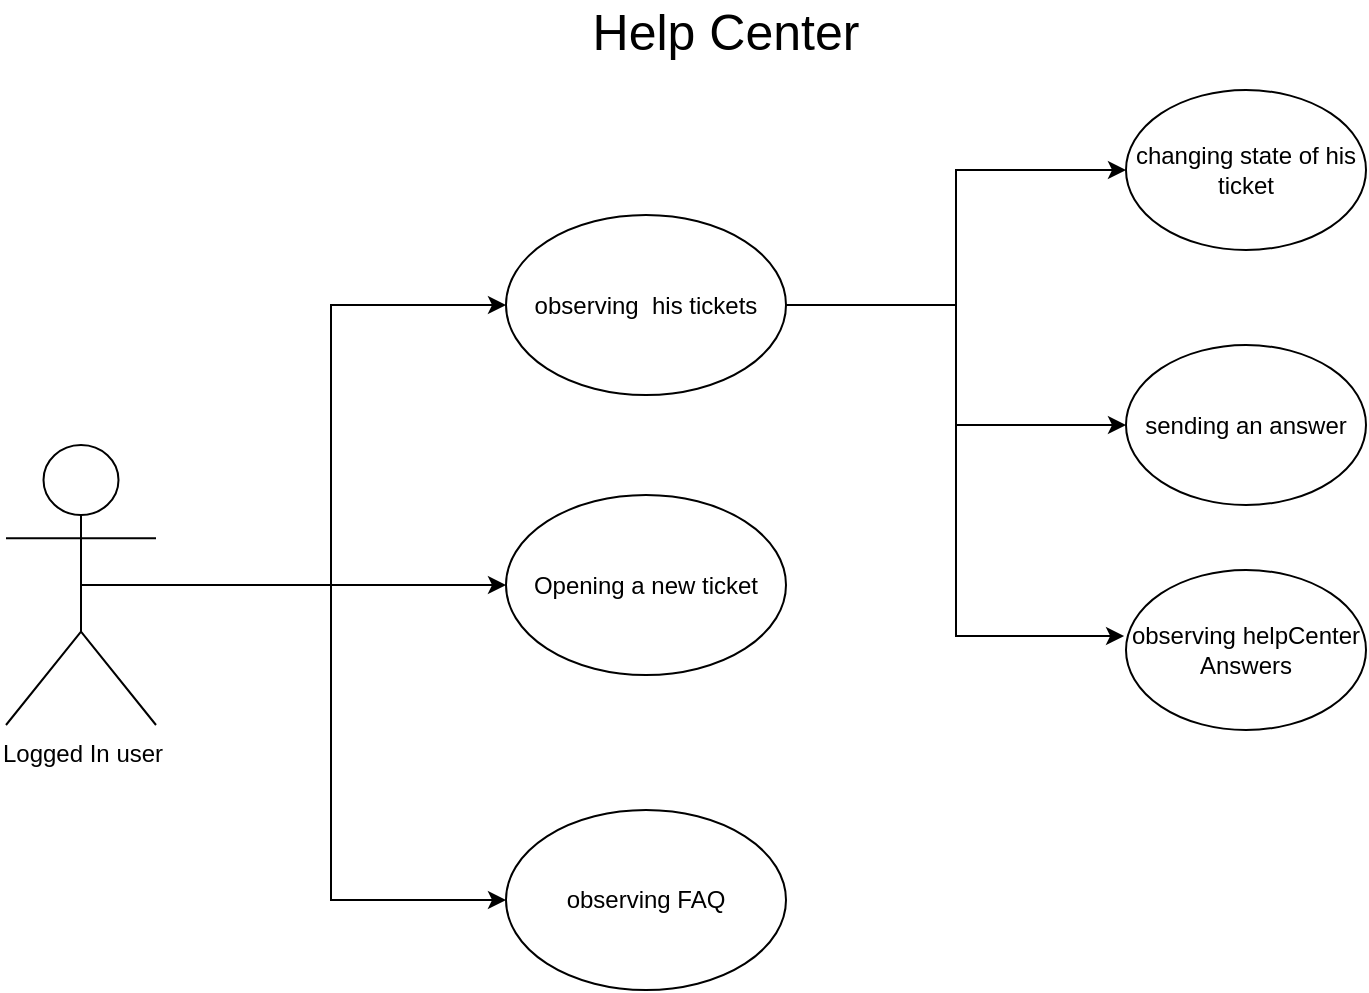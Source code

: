 <mxfile version="10.6.0" type="github"><diagram id="1CNFXzfNIMZP9VSZMmz-" name="Page-1"><mxGraphModel dx="918" dy="664" grid="1" gridSize="10" guides="1" tooltips="1" connect="1" arrows="1" fold="1" page="1" pageScale="1" pageWidth="413" pageHeight="291" math="0" shadow="0"><root><mxCell id="0"/><mxCell id="1" parent="0"/><mxCell id="BYVarXdoHLDdFNnDIWvo-3" style="edgeStyle=orthogonalEdgeStyle;rounded=0;orthogonalLoop=1;jettySize=auto;html=1;exitX=0.5;exitY=0.5;exitDx=0;exitDy=0;exitPerimeter=0;entryX=0;entryY=0.5;entryDx=0;entryDy=0;" edge="1" parent="1" source="BYVarXdoHLDdFNnDIWvo-1" target="BYVarXdoHLDdFNnDIWvo-2"><mxGeometry relative="1" as="geometry"/></mxCell><mxCell id="BYVarXdoHLDdFNnDIWvo-7" style="edgeStyle=orthogonalEdgeStyle;rounded=0;orthogonalLoop=1;jettySize=auto;html=1;exitX=0.5;exitY=0.5;exitDx=0;exitDy=0;exitPerimeter=0;entryX=0;entryY=0.5;entryDx=0;entryDy=0;" edge="1" parent="1" source="BYVarXdoHLDdFNnDIWvo-1" target="BYVarXdoHLDdFNnDIWvo-6"><mxGeometry relative="1" as="geometry"/></mxCell><mxCell id="BYVarXdoHLDdFNnDIWvo-16" style="edgeStyle=orthogonalEdgeStyle;rounded=0;orthogonalLoop=1;jettySize=auto;html=1;exitX=0.5;exitY=0.5;exitDx=0;exitDy=0;exitPerimeter=0;entryX=0;entryY=0.5;entryDx=0;entryDy=0;" edge="1" parent="1" source="BYVarXdoHLDdFNnDIWvo-1" target="BYVarXdoHLDdFNnDIWvo-15"><mxGeometry relative="1" as="geometry"/></mxCell><mxCell id="BYVarXdoHLDdFNnDIWvo-1" value="Logged In user" style="shape=umlActor;verticalLabelPosition=bottom;labelBackgroundColor=#ffffff;verticalAlign=top;html=1;outlineConnect=0;" vertex="1" parent="1"><mxGeometry x="40" y="267.5" width="75" height="140" as="geometry"/></mxCell><mxCell id="BYVarXdoHLDdFNnDIWvo-5" style="edgeStyle=orthogonalEdgeStyle;rounded=0;orthogonalLoop=1;jettySize=auto;html=1;exitX=1;exitY=0.5;exitDx=0;exitDy=0;entryX=0;entryY=0.5;entryDx=0;entryDy=0;" edge="1" parent="1" source="BYVarXdoHLDdFNnDIWvo-2" target="BYVarXdoHLDdFNnDIWvo-4"><mxGeometry relative="1" as="geometry"/></mxCell><mxCell id="BYVarXdoHLDdFNnDIWvo-12" style="edgeStyle=orthogonalEdgeStyle;rounded=0;orthogonalLoop=1;jettySize=auto;html=1;exitX=1;exitY=0.5;exitDx=0;exitDy=0;entryX=0;entryY=0.5;entryDx=0;entryDy=0;" edge="1" parent="1" source="BYVarXdoHLDdFNnDIWvo-2" target="BYVarXdoHLDdFNnDIWvo-10"><mxGeometry relative="1" as="geometry"/></mxCell><mxCell id="BYVarXdoHLDdFNnDIWvo-14" style="edgeStyle=orthogonalEdgeStyle;rounded=0;orthogonalLoop=1;jettySize=auto;html=1;exitX=1;exitY=0.5;exitDx=0;exitDy=0;entryX=-0.008;entryY=0.413;entryDx=0;entryDy=0;entryPerimeter=0;" edge="1" parent="1" source="BYVarXdoHLDdFNnDIWvo-2" target="BYVarXdoHLDdFNnDIWvo-13"><mxGeometry relative="1" as="geometry"/></mxCell><mxCell id="BYVarXdoHLDdFNnDIWvo-2" value="observing &amp;nbsp;his tickets" style="ellipse;whiteSpace=wrap;html=1;" vertex="1" parent="1"><mxGeometry x="290" y="152.5" width="140" height="90" as="geometry"/></mxCell><mxCell id="BYVarXdoHLDdFNnDIWvo-4" value="changing state of his ticket" style="ellipse;whiteSpace=wrap;html=1;" vertex="1" parent="1"><mxGeometry x="600" y="90" width="120" height="80" as="geometry"/></mxCell><mxCell id="BYVarXdoHLDdFNnDIWvo-6" value="observing FAQ&lt;br&gt;" style="ellipse;whiteSpace=wrap;html=1;" vertex="1" parent="1"><mxGeometry x="290" y="450" width="140" height="90" as="geometry"/></mxCell><mxCell id="BYVarXdoHLDdFNnDIWvo-9" value="&lt;font style=&quot;font-size: 25px&quot;&gt;Help Center&lt;/font&gt;" style="text;html=1;strokeColor=none;fillColor=none;align=center;verticalAlign=middle;whiteSpace=wrap;rounded=0;" vertex="1" parent="1"><mxGeometry x="310" y="50" width="180" height="20" as="geometry"/></mxCell><mxCell id="BYVarXdoHLDdFNnDIWvo-10" value="sending an answer" style="ellipse;whiteSpace=wrap;html=1;" vertex="1" parent="1"><mxGeometry x="600" y="217.5" width="120" height="80" as="geometry"/></mxCell><mxCell id="BYVarXdoHLDdFNnDIWvo-13" value="&lt;div style=&quot;text-align: right&quot;&gt;&lt;div style=&quot;text-align: center&quot;&gt;observing helpCenter Answers&lt;/div&gt;&lt;/div&gt;" style="ellipse;whiteSpace=wrap;html=1;" vertex="1" parent="1"><mxGeometry x="600" y="330" width="120" height="80" as="geometry"/></mxCell><mxCell id="BYVarXdoHLDdFNnDIWvo-15" value="Opening a new ticket" style="ellipse;whiteSpace=wrap;html=1;" vertex="1" parent="1"><mxGeometry x="290" y="292.5" width="140" height="90" as="geometry"/></mxCell></root></mxGraphModel></diagram></mxfile>